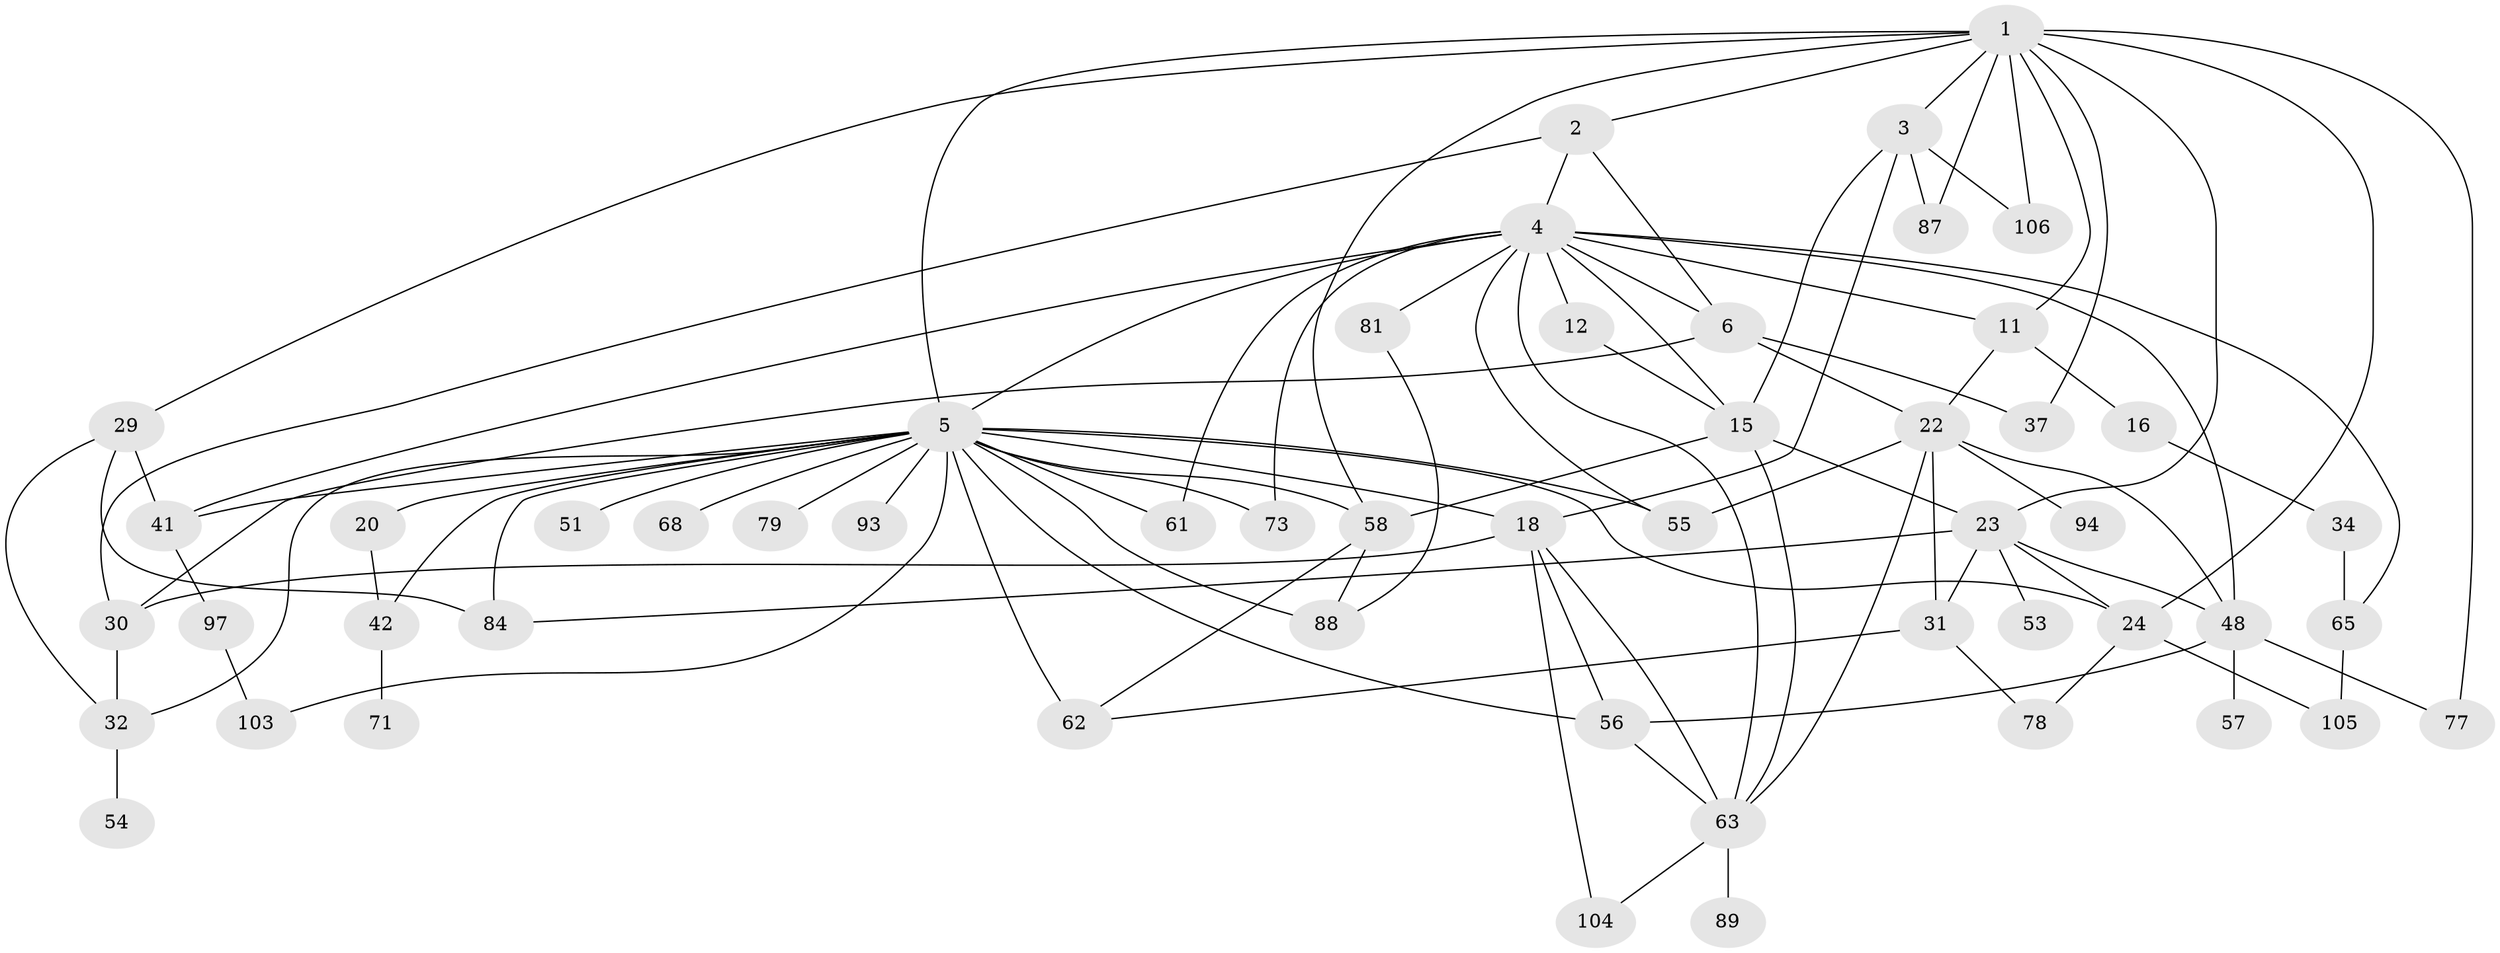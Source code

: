 // original degree distribution, {8: 0.009433962264150943, 4: 0.18867924528301888, 6: 0.0660377358490566, 5: 0.05660377358490566, 3: 0.16981132075471697, 2: 0.3584905660377358, 7: 0.009433962264150943, 1: 0.14150943396226415}
// Generated by graph-tools (version 1.1) at 2025/13/03/09/25 04:13:22]
// undirected, 53 vertices, 99 edges
graph export_dot {
graph [start="1"]
  node [color=gray90,style=filled];
  1 [super="+21"];
  2;
  3 [super="+96"];
  4 [super="+76+10+9"];
  5 [super="+7+8"];
  6 [super="+82+80"];
  11 [super="+13+92+40"];
  12;
  15 [super="+26+72"];
  16;
  18 [super="+43+75"];
  20 [super="+98"];
  22 [super="+95+45"];
  23 [super="+44+100+70"];
  24 [super="+46"];
  29 [super="+60"];
  30 [super="+36"];
  31 [super="+52"];
  32 [super="+38"];
  34;
  37;
  41 [super="+83"];
  42;
  48 [super="+50+49"];
  51;
  53;
  54;
  55;
  56;
  57;
  58;
  61;
  62 [super="+102"];
  63 [super="+91+66+69"];
  65;
  68;
  71;
  73;
  77;
  78 [super="+101"];
  79;
  81;
  84 [super="+90"];
  87;
  88;
  89;
  93;
  94;
  97;
  103;
  104;
  105;
  106;
  1 -- 2;
  1 -- 3;
  1 -- 5;
  1 -- 23;
  1 -- 24;
  1 -- 11;
  1 -- 58;
  1 -- 29;
  1 -- 37;
  1 -- 87;
  1 -- 106;
  1 -- 77;
  2 -- 4;
  2 -- 6;
  2 -- 30;
  3 -- 15;
  3 -- 18;
  3 -- 87;
  3 -- 106;
  4 -- 11;
  4 -- 81 [weight=2];
  4 -- 41;
  4 -- 6 [weight=2];
  4 -- 55;
  4 -- 65;
  4 -- 5;
  4 -- 73;
  4 -- 12;
  4 -- 48;
  4 -- 61;
  4 -- 63;
  4 -- 15;
  5 -- 32;
  5 -- 68;
  5 -- 73;
  5 -- 79;
  5 -- 20;
  5 -- 84;
  5 -- 88 [weight=2];
  5 -- 93;
  5 -- 42;
  5 -- 51;
  5 -- 55;
  5 -- 56;
  5 -- 58;
  5 -- 62 [weight=2];
  5 -- 24;
  5 -- 18;
  5 -- 103;
  5 -- 41;
  5 -- 61;
  6 -- 37;
  6 -- 30;
  6 -- 22;
  11 -- 22;
  11 -- 16;
  12 -- 15;
  15 -- 63;
  15 -- 58;
  15 -- 23;
  16 -- 34;
  18 -- 56;
  18 -- 63;
  18 -- 30;
  18 -- 104;
  20 -- 42;
  22 -- 31;
  22 -- 94;
  22 -- 63;
  22 -- 48;
  22 -- 55;
  23 -- 53;
  23 -- 48;
  23 -- 31;
  23 -- 24;
  23 -- 84;
  24 -- 105;
  24 -- 78;
  29 -- 84;
  29 -- 32;
  29 -- 41;
  30 -- 32;
  31 -- 62;
  31 -- 78;
  32 -- 54;
  34 -- 65;
  41 -- 97;
  42 -- 71;
  48 -- 57;
  48 -- 56;
  48 -- 77;
  56 -- 63;
  58 -- 88;
  58 -- 62;
  63 -- 89;
  63 -- 104;
  65 -- 105;
  81 -- 88;
  97 -- 103;
}
